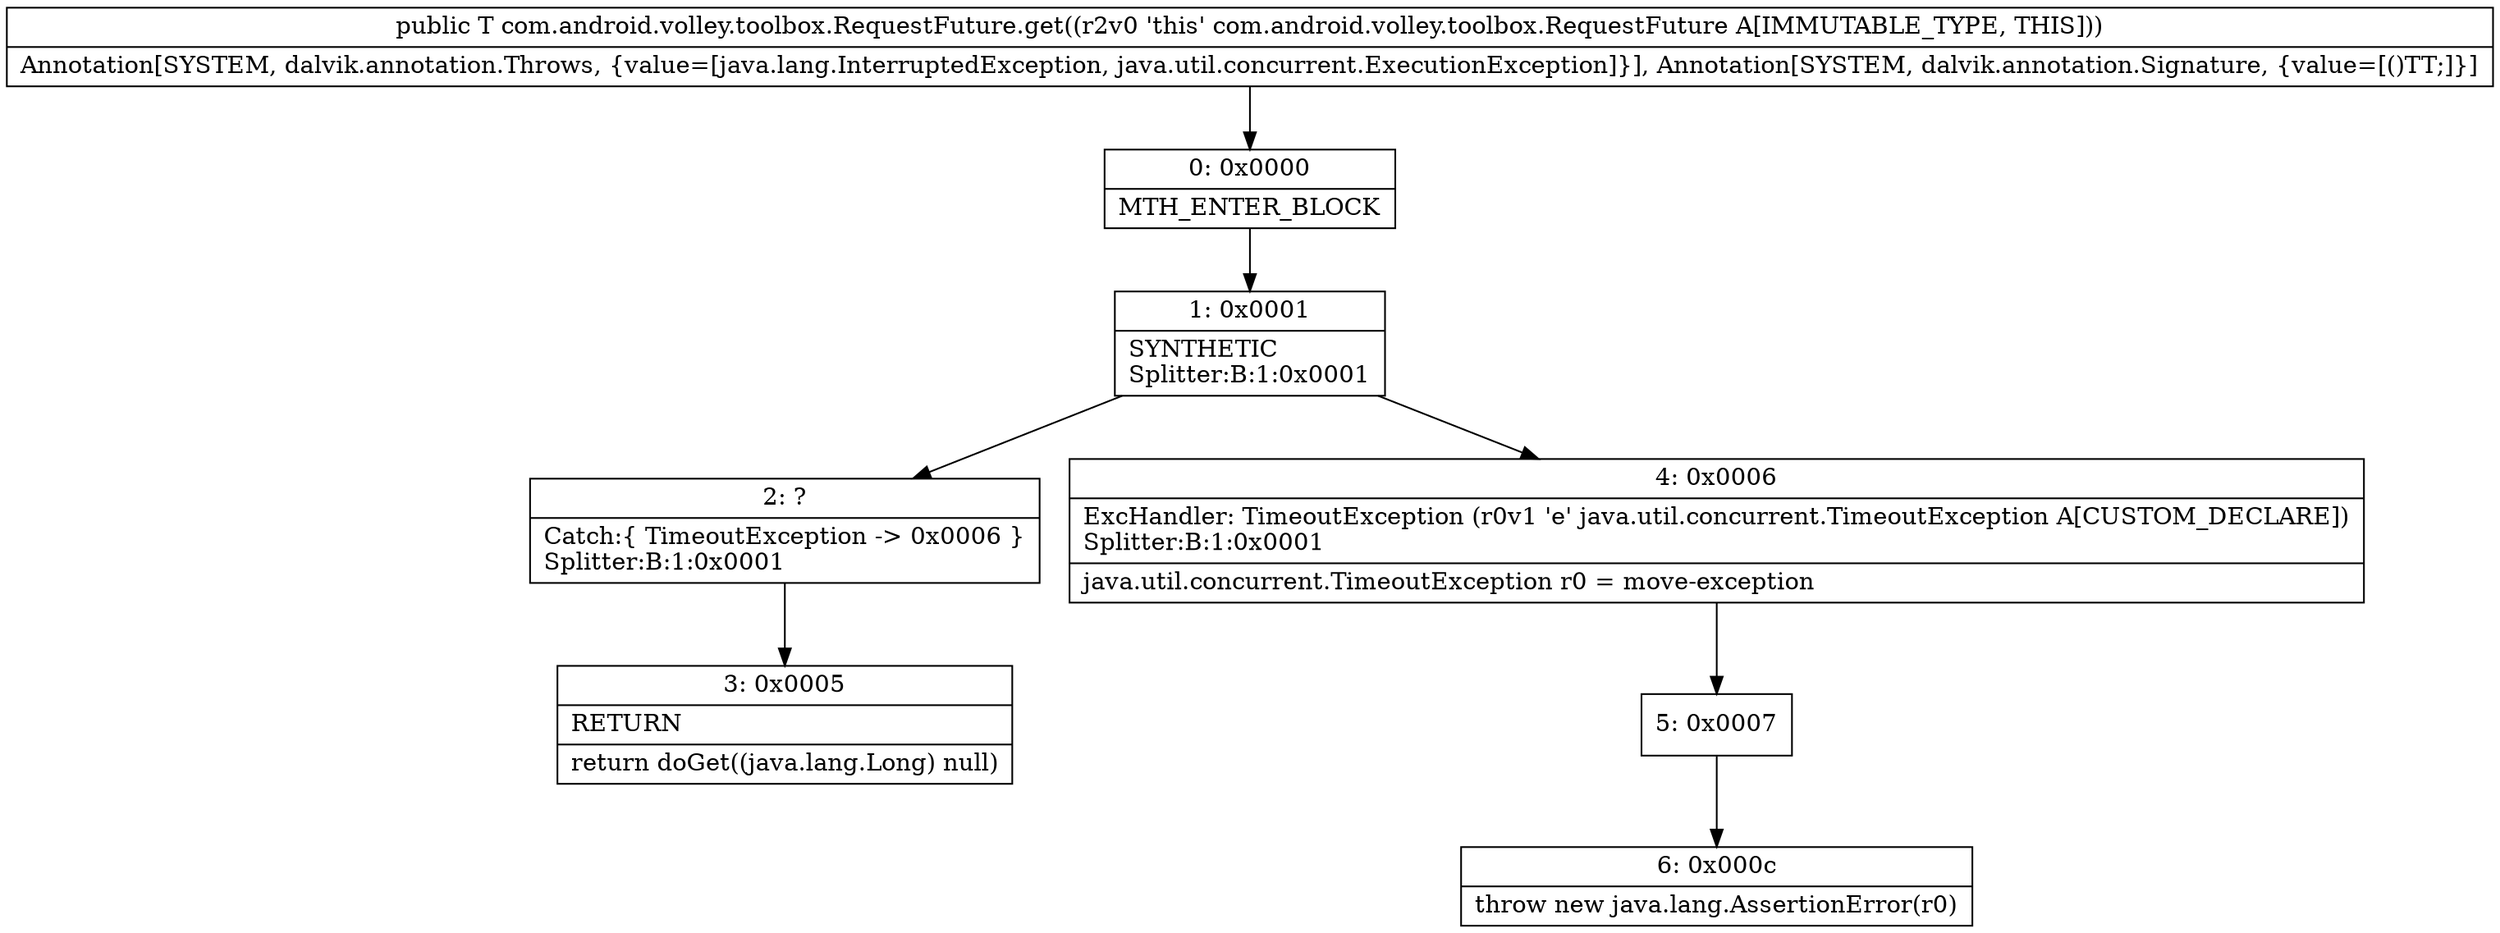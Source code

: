 digraph "CFG forcom.android.volley.toolbox.RequestFuture.get()Ljava\/lang\/Object;" {
Node_0 [shape=record,label="{0\:\ 0x0000|MTH_ENTER_BLOCK\l}"];
Node_1 [shape=record,label="{1\:\ 0x0001|SYNTHETIC\lSplitter:B:1:0x0001\l}"];
Node_2 [shape=record,label="{2\:\ ?|Catch:\{ TimeoutException \-\> 0x0006 \}\lSplitter:B:1:0x0001\l}"];
Node_3 [shape=record,label="{3\:\ 0x0005|RETURN\l|return doGet((java.lang.Long) null)\l}"];
Node_4 [shape=record,label="{4\:\ 0x0006|ExcHandler: TimeoutException (r0v1 'e' java.util.concurrent.TimeoutException A[CUSTOM_DECLARE])\lSplitter:B:1:0x0001\l|java.util.concurrent.TimeoutException r0 = move\-exception\l}"];
Node_5 [shape=record,label="{5\:\ 0x0007}"];
Node_6 [shape=record,label="{6\:\ 0x000c|throw new java.lang.AssertionError(r0)\l}"];
MethodNode[shape=record,label="{public T com.android.volley.toolbox.RequestFuture.get((r2v0 'this' com.android.volley.toolbox.RequestFuture A[IMMUTABLE_TYPE, THIS]))  | Annotation[SYSTEM, dalvik.annotation.Throws, \{value=[java.lang.InterruptedException, java.util.concurrent.ExecutionException]\}], Annotation[SYSTEM, dalvik.annotation.Signature, \{value=[()TT;]\}]\l}"];
MethodNode -> Node_0;
Node_0 -> Node_1;
Node_1 -> Node_2;
Node_1 -> Node_4;
Node_2 -> Node_3;
Node_4 -> Node_5;
Node_5 -> Node_6;
}

